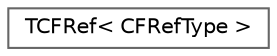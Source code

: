 digraph "Graphical Class Hierarchy"
{
 // INTERACTIVE_SVG=YES
 // LATEX_PDF_SIZE
  bgcolor="transparent";
  edge [fontname=Helvetica,fontsize=10,labelfontname=Helvetica,labelfontsize=10];
  node [fontname=Helvetica,fontsize=10,shape=box,height=0.2,width=0.4];
  rankdir="LR";
  Node0 [id="Node000000",label="TCFRef\< CFRefType \>",height=0.2,width=0.4,color="grey40", fillcolor="white", style="filled",URL="$de/dee/classTCFRef.html",tooltip=" "];
}
